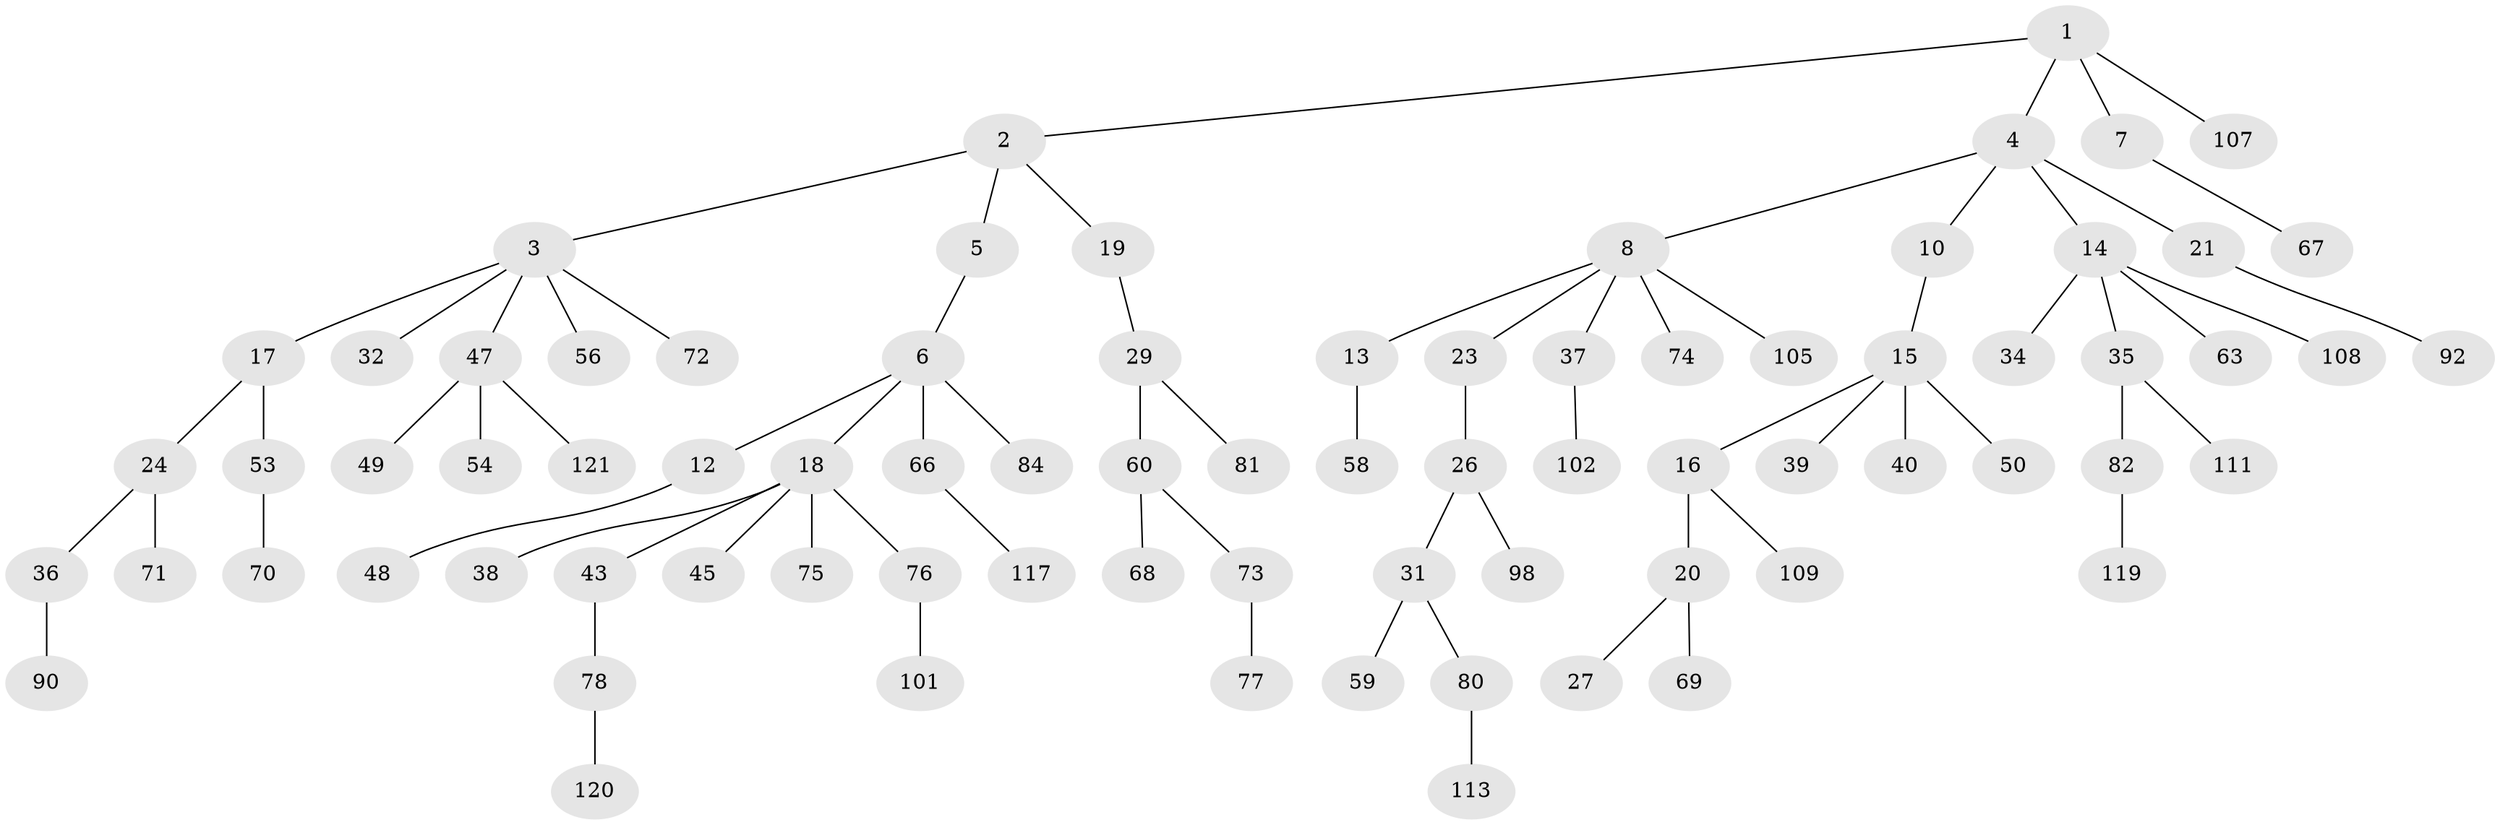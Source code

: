 // original degree distribution, {5: 0.04132231404958678, 6: 0.008264462809917356, 3: 0.12396694214876033, 4: 0.0743801652892562, 2: 0.30578512396694213, 1: 0.4462809917355372}
// Generated by graph-tools (version 1.1) at 2025/42/03/06/25 10:42:05]
// undirected, 78 vertices, 77 edges
graph export_dot {
graph [start="1"]
  node [color=gray90,style=filled];
  1 [super="+57"];
  2 [super="+22"];
  3 [super="+65"];
  4 [super="+9"];
  5 [super="+95"];
  6 [super="+46"];
  7 [super="+42"];
  8 [super="+11"];
  10;
  12;
  13 [super="+88"];
  14 [super="+62"];
  15 [super="+28"];
  16 [super="+52"];
  17;
  18 [super="+30"];
  19 [super="+115"];
  20 [super="+25"];
  21;
  23;
  24 [super="+61"];
  26 [super="+118"];
  27 [super="+33"];
  29 [super="+44"];
  31 [super="+55"];
  32;
  34;
  35 [super="+51"];
  36 [super="+114"];
  37 [super="+93"];
  38 [super="+104"];
  39 [super="+41"];
  40 [super="+64"];
  43;
  45 [super="+87"];
  47 [super="+89"];
  48 [super="+96"];
  49 [super="+97"];
  50;
  53 [super="+86"];
  54;
  56;
  58 [super="+100"];
  59;
  60;
  63 [super="+85"];
  66;
  67;
  68;
  69 [super="+116"];
  70 [super="+112"];
  71 [super="+94"];
  72;
  73 [super="+79"];
  74;
  75;
  76 [super="+91"];
  77 [super="+99"];
  78 [super="+83"];
  80;
  81;
  82 [super="+106"];
  84;
  90;
  92;
  98 [super="+103"];
  101;
  102 [super="+110"];
  105;
  107;
  108;
  109;
  111;
  113;
  117;
  119;
  120;
  121;
  1 -- 2;
  1 -- 4;
  1 -- 7;
  1 -- 107;
  2 -- 3;
  2 -- 5;
  2 -- 19;
  3 -- 17;
  3 -- 32;
  3 -- 47;
  3 -- 56;
  3 -- 72;
  4 -- 8;
  4 -- 10;
  4 -- 21;
  4 -- 14;
  5 -- 6;
  6 -- 12;
  6 -- 18;
  6 -- 66;
  6 -- 84;
  7 -- 67;
  8 -- 13;
  8 -- 74;
  8 -- 105;
  8 -- 37;
  8 -- 23;
  10 -- 15;
  12 -- 48;
  13 -- 58;
  14 -- 34;
  14 -- 35;
  14 -- 63;
  14 -- 108;
  15 -- 16;
  15 -- 40;
  15 -- 50;
  15 -- 39;
  16 -- 20;
  16 -- 109;
  17 -- 24;
  17 -- 53;
  18 -- 43;
  18 -- 76;
  18 -- 75;
  18 -- 45;
  18 -- 38;
  19 -- 29;
  20 -- 27;
  20 -- 69;
  21 -- 92;
  23 -- 26;
  24 -- 36;
  24 -- 71;
  26 -- 31;
  26 -- 98;
  29 -- 81;
  29 -- 60;
  31 -- 59;
  31 -- 80;
  35 -- 111;
  35 -- 82;
  36 -- 90;
  37 -- 102;
  43 -- 78;
  47 -- 49;
  47 -- 54;
  47 -- 121;
  53 -- 70;
  60 -- 68;
  60 -- 73;
  66 -- 117;
  73 -- 77;
  76 -- 101;
  78 -- 120;
  80 -- 113;
  82 -- 119;
}

